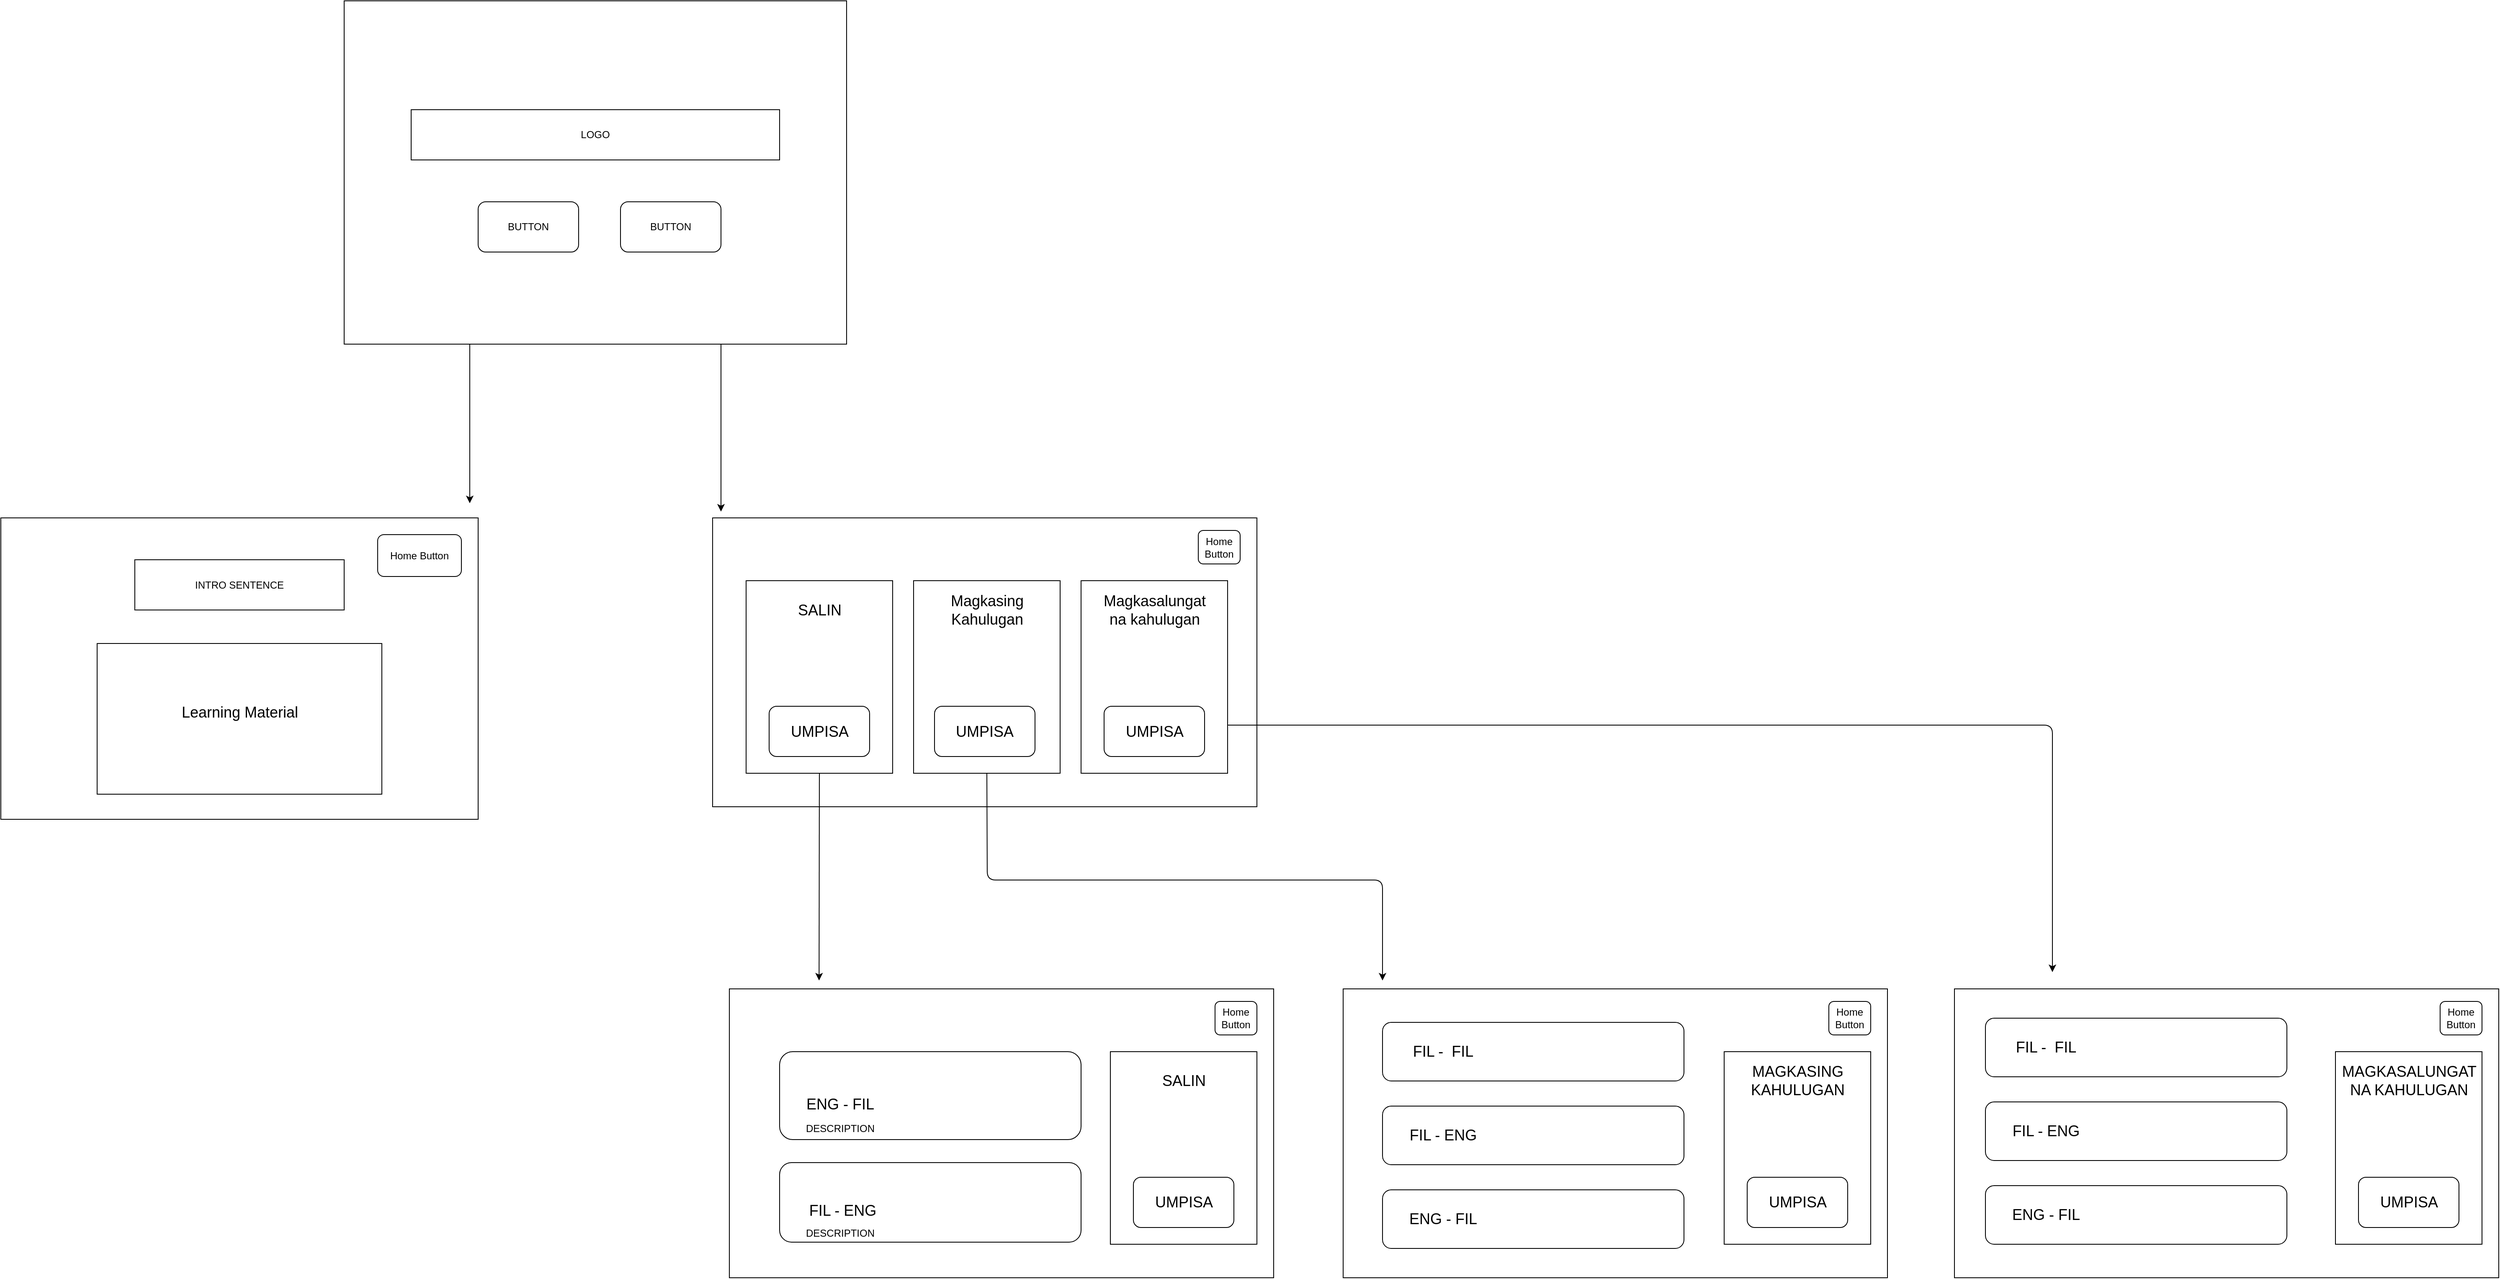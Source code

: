 <mxfile>
    <diagram id="Z-XK_OgWqQEbMDb6yz1o" name="STRUCTURE">
        <mxGraphModel dx="10160" dy="7790" grid="1" gridSize="10" guides="1" tooltips="1" connect="1" arrows="1" fold="1" page="1" pageScale="1" pageWidth="850" pageHeight="1100" math="0" shadow="0">
            <root>
                <mxCell id="0"/>
                <mxCell id="1" parent="0"/>
                <mxCell id="8" style="edgeStyle=none;html=1;exitX=0.25;exitY=1;exitDx=0;exitDy=0;" parent="1" source="2" edge="1">
                    <mxGeometry relative="1" as="geometry">
                        <mxPoint x="30" y="710" as="targetPoint"/>
                    </mxGeometry>
                </mxCell>
                <mxCell id="9" style="edgeStyle=none;html=1;exitX=0.75;exitY=1;exitDx=0;exitDy=0;" parent="1" source="2" edge="1">
                    <mxGeometry relative="1" as="geometry">
                        <mxPoint x="330" y="720" as="targetPoint"/>
                    </mxGeometry>
                </mxCell>
                <mxCell id="2" value="" style="rounded=0;whiteSpace=wrap;html=1;" parent="1" vertex="1">
                    <mxGeometry x="-120" y="110" width="600" height="410" as="geometry"/>
                </mxCell>
                <mxCell id="3" value="LOGO" style="rounded=0;whiteSpace=wrap;html=1;" parent="1" vertex="1">
                    <mxGeometry x="-40" y="240" width="440" height="60" as="geometry"/>
                </mxCell>
                <mxCell id="4" value="BUTTON" style="rounded=1;whiteSpace=wrap;html=1;" parent="1" vertex="1">
                    <mxGeometry x="40" y="350" width="120" height="60" as="geometry"/>
                </mxCell>
                <mxCell id="5" value="BUTTON" style="rounded=1;whiteSpace=wrap;html=1;" parent="1" vertex="1">
                    <mxGeometry x="210" y="350" width="120" height="60" as="geometry"/>
                </mxCell>
                <mxCell id="11" value="" style="rounded=0;whiteSpace=wrap;html=1;" parent="1" vertex="1">
                    <mxGeometry x="-530" y="727.5" width="570" height="360" as="geometry"/>
                </mxCell>
                <mxCell id="12" value="INTRO SENTENCE" style="rounded=0;whiteSpace=wrap;html=1;" parent="1" vertex="1">
                    <mxGeometry x="-370" y="777.5" width="250" height="60" as="geometry"/>
                </mxCell>
                <mxCell id="13" value="" style="rounded=0;whiteSpace=wrap;html=1;" parent="1" vertex="1">
                    <mxGeometry x="-415" y="877.5" width="340" height="180" as="geometry"/>
                </mxCell>
                <mxCell id="14" value="&lt;font style=&quot;font-size: 18px;&quot;&gt;Learning Material&lt;/font&gt;" style="text;html=1;strokeColor=none;fillColor=none;align=center;verticalAlign=middle;whiteSpace=wrap;rounded=0;" parent="1" vertex="1">
                    <mxGeometry x="-322.5" y="927.5" width="155" height="65" as="geometry"/>
                </mxCell>
                <mxCell id="15" value="Home Button" style="rounded=1;whiteSpace=wrap;html=1;" parent="1" vertex="1">
                    <mxGeometry x="-80" y="747.5" width="100" height="50" as="geometry"/>
                </mxCell>
                <mxCell id="17" value="" style="rounded=0;whiteSpace=wrap;html=1;fontSize=18;" parent="1" vertex="1">
                    <mxGeometry x="320" y="727.5" width="650" height="345" as="geometry"/>
                </mxCell>
                <mxCell id="18" value="Home Button" style="rounded=1;whiteSpace=wrap;html=1;" parent="1" vertex="1">
                    <mxGeometry x="900" y="742.5" width="50" height="40" as="geometry"/>
                </mxCell>
                <mxCell id="89" style="edgeStyle=none;html=1;exitX=0.5;exitY=1;exitDx=0;exitDy=0;fontSize=12;" parent="1" source="19" edge="1">
                    <mxGeometry relative="1" as="geometry">
                        <mxPoint x="447.143" y="1280" as="targetPoint"/>
                    </mxGeometry>
                </mxCell>
                <mxCell id="19" value="" style="rounded=0;whiteSpace=wrap;html=1;fontSize=18;" parent="1" vertex="1">
                    <mxGeometry x="360" y="802.5" width="175" height="230" as="geometry"/>
                </mxCell>
                <mxCell id="90" style="edgeStyle=none;html=1;exitX=0.5;exitY=1;exitDx=0;exitDy=0;fontSize=12;" parent="1" source="20" edge="1">
                    <mxGeometry relative="1" as="geometry">
                        <mxPoint x="1120" y="1280" as="targetPoint"/>
                        <Array as="points">
                            <mxPoint x="648" y="1160"/>
                            <mxPoint x="1120" y="1160"/>
                        </Array>
                    </mxGeometry>
                </mxCell>
                <mxCell id="20" value="" style="rounded=0;whiteSpace=wrap;html=1;fontSize=18;" parent="1" vertex="1">
                    <mxGeometry x="560" y="802.5" width="175" height="230" as="geometry"/>
                </mxCell>
                <mxCell id="91" style="edgeStyle=none;html=1;exitX=1;exitY=0.75;exitDx=0;exitDy=0;fontSize=12;" parent="1" source="21" edge="1">
                    <mxGeometry relative="1" as="geometry">
                        <mxPoint x="1920" y="1270" as="targetPoint"/>
                        <Array as="points">
                            <mxPoint x="1920" y="975"/>
                        </Array>
                    </mxGeometry>
                </mxCell>
                <mxCell id="21" value="" style="rounded=0;whiteSpace=wrap;html=1;fontSize=18;" parent="1" vertex="1">
                    <mxGeometry x="760" y="802.5" width="175" height="230" as="geometry"/>
                </mxCell>
                <mxCell id="22" value="SALIN" style="text;html=1;strokeColor=none;fillColor=none;align=center;verticalAlign=middle;whiteSpace=wrap;rounded=0;fontSize=18;" parent="1" vertex="1">
                    <mxGeometry x="417.5" y="822.5" width="60" height="30" as="geometry"/>
                </mxCell>
                <mxCell id="23" value="Magkasing&lt;br&gt;Kahulugan" style="text;html=1;strokeColor=none;fillColor=none;align=center;verticalAlign=middle;whiteSpace=wrap;rounded=0;fontSize=18;" parent="1" vertex="1">
                    <mxGeometry x="617.5" y="822.5" width="60" height="30" as="geometry"/>
                </mxCell>
                <mxCell id="24" value="Magkasalungat na kahulugan" style="text;html=1;strokeColor=none;fillColor=none;align=center;verticalAlign=middle;whiteSpace=wrap;rounded=0;fontSize=18;" parent="1" vertex="1">
                    <mxGeometry x="817.5" y="822.5" width="60" height="30" as="geometry"/>
                </mxCell>
                <mxCell id="25" value="UMPISA" style="rounded=1;whiteSpace=wrap;html=1;fontSize=18;" parent="1" vertex="1">
                    <mxGeometry x="387.5" y="952.5" width="120" height="60" as="geometry"/>
                </mxCell>
                <mxCell id="26" value="UMPISA" style="rounded=1;whiteSpace=wrap;html=1;fontSize=18;" parent="1" vertex="1">
                    <mxGeometry x="585" y="952.5" width="120" height="60" as="geometry"/>
                </mxCell>
                <mxCell id="27" value="UMPISA" style="rounded=1;whiteSpace=wrap;html=1;fontSize=18;" parent="1" vertex="1">
                    <mxGeometry x="787.5" y="952.5" width="120" height="60" as="geometry"/>
                </mxCell>
                <mxCell id="29" value="" style="rounded=0;whiteSpace=wrap;html=1;fontSize=18;" parent="1" vertex="1">
                    <mxGeometry x="340" y="1290" width="650" height="345" as="geometry"/>
                </mxCell>
                <mxCell id="30" value="Home Button" style="rounded=1;whiteSpace=wrap;html=1;" parent="1" vertex="1">
                    <mxGeometry x="920" y="1305" width="50" height="40" as="geometry"/>
                </mxCell>
                <mxCell id="31" value="" style="rounded=0;whiteSpace=wrap;html=1;fontSize=18;" parent="1" vertex="1">
                    <mxGeometry x="795" y="1365" width="175" height="230" as="geometry"/>
                </mxCell>
                <mxCell id="34" value="SALIN" style="text;html=1;strokeColor=none;fillColor=none;align=center;verticalAlign=middle;whiteSpace=wrap;rounded=0;fontSize=18;" parent="1" vertex="1">
                    <mxGeometry x="852.5" y="1385" width="60" height="30" as="geometry"/>
                </mxCell>
                <mxCell id="37" value="UMPISA" style="rounded=1;whiteSpace=wrap;html=1;fontSize=18;" parent="1" vertex="1">
                    <mxGeometry x="822.5" y="1515" width="120" height="60" as="geometry"/>
                </mxCell>
                <mxCell id="41" value="" style="rounded=1;whiteSpace=wrap;html=1;fontSize=18;" parent="1" vertex="1">
                    <mxGeometry x="400" y="1365" width="360" height="105" as="geometry"/>
                </mxCell>
                <mxCell id="42" value="" style="rounded=1;whiteSpace=wrap;html=1;fontSize=18;" parent="1" vertex="1">
                    <mxGeometry x="400" y="1497.5" width="360" height="95" as="geometry"/>
                </mxCell>
                <mxCell id="43" value="ENG - FIL" style="text;html=1;strokeColor=none;fillColor=none;align=center;verticalAlign=middle;whiteSpace=wrap;rounded=0;fontSize=18;" parent="1" vertex="1">
                    <mxGeometry x="320" y="1412.5" width="305" height="30" as="geometry"/>
                </mxCell>
                <mxCell id="44" value="FIL - ENG" style="text;html=1;strokeColor=none;fillColor=none;align=center;verticalAlign=middle;whiteSpace=wrap;rounded=0;fontSize=18;" parent="1" vertex="1">
                    <mxGeometry x="323" y="1540" width="305" height="30" as="geometry"/>
                </mxCell>
                <mxCell id="45" value="&lt;font style=&quot;font-size: 12px;&quot;&gt;DESCRIPTION&lt;/font&gt;" style="text;html=1;strokeColor=none;fillColor=none;align=center;verticalAlign=middle;whiteSpace=wrap;rounded=0;fontSize=18;" parent="1" vertex="1">
                    <mxGeometry x="320" y="1440" width="305" height="30" as="geometry"/>
                </mxCell>
                <mxCell id="46" value="&lt;font style=&quot;font-size: 12px;&quot;&gt;DESCRIPTION&lt;/font&gt;" style="text;html=1;strokeColor=none;fillColor=none;align=center;verticalAlign=middle;whiteSpace=wrap;rounded=0;fontSize=18;" parent="1" vertex="1">
                    <mxGeometry x="320" y="1565" width="305" height="30" as="geometry"/>
                </mxCell>
                <mxCell id="49" value="" style="rounded=0;whiteSpace=wrap;html=1;fontSize=18;" parent="1" vertex="1">
                    <mxGeometry x="1073" y="1290" width="650" height="345" as="geometry"/>
                </mxCell>
                <mxCell id="50" value="Home Button" style="rounded=1;whiteSpace=wrap;html=1;" parent="1" vertex="1">
                    <mxGeometry x="1653" y="1305" width="50" height="40" as="geometry"/>
                </mxCell>
                <mxCell id="51" value="" style="rounded=0;whiteSpace=wrap;html=1;fontSize=18;" parent="1" vertex="1">
                    <mxGeometry x="1528" y="1365" width="175" height="230" as="geometry"/>
                </mxCell>
                <mxCell id="52" value="MAGKASING&lt;br&gt;KAHULUGAN" style="text;html=1;strokeColor=none;fillColor=none;align=center;verticalAlign=middle;whiteSpace=wrap;rounded=0;fontSize=18;" parent="1" vertex="1">
                    <mxGeometry x="1585.5" y="1385" width="60" height="30" as="geometry"/>
                </mxCell>
                <mxCell id="53" value="UMPISA" style="rounded=1;whiteSpace=wrap;html=1;fontSize=18;" parent="1" vertex="1">
                    <mxGeometry x="1555.5" y="1515" width="120" height="60" as="geometry"/>
                </mxCell>
                <mxCell id="55" value="" style="rounded=1;whiteSpace=wrap;html=1;fontSize=18;" parent="1" vertex="1">
                    <mxGeometry x="1120" y="1330" width="360" height="70" as="geometry"/>
                </mxCell>
                <mxCell id="57" value="FIL -&amp;nbsp; FIL" style="text;html=1;strokeColor=none;fillColor=none;align=center;verticalAlign=middle;whiteSpace=wrap;rounded=0;fontSize=18;" parent="1" vertex="1">
                    <mxGeometry x="1040" y="1350" width="305" height="30" as="geometry"/>
                </mxCell>
                <mxCell id="61" value="" style="rounded=0;whiteSpace=wrap;html=1;fontSize=18;" parent="1" vertex="1">
                    <mxGeometry x="1803" y="1290" width="650" height="345" as="geometry"/>
                </mxCell>
                <mxCell id="62" value="Home Button" style="rounded=1;whiteSpace=wrap;html=1;" parent="1" vertex="1">
                    <mxGeometry x="2383" y="1305" width="50" height="40" as="geometry"/>
                </mxCell>
                <mxCell id="63" value="" style="rounded=0;whiteSpace=wrap;html=1;fontSize=18;" parent="1" vertex="1">
                    <mxGeometry x="2258" y="1365" width="175" height="230" as="geometry"/>
                </mxCell>
                <mxCell id="64" value="MAGKASALUNGAT NA KAHULUGAN" style="text;html=1;strokeColor=none;fillColor=none;align=center;verticalAlign=middle;whiteSpace=wrap;rounded=0;fontSize=18;" parent="1" vertex="1">
                    <mxGeometry x="2315.5" y="1385" width="60" height="30" as="geometry"/>
                </mxCell>
                <mxCell id="65" value="UMPISA" style="rounded=1;whiteSpace=wrap;html=1;fontSize=18;" parent="1" vertex="1">
                    <mxGeometry x="2285.5" y="1515" width="120" height="60" as="geometry"/>
                </mxCell>
                <mxCell id="78" value="" style="rounded=1;whiteSpace=wrap;html=1;fontSize=18;" parent="1" vertex="1">
                    <mxGeometry x="1120" y="1430" width="360" height="70" as="geometry"/>
                </mxCell>
                <mxCell id="79" value="FIL - ENG" style="text;html=1;strokeColor=none;fillColor=none;align=center;verticalAlign=middle;whiteSpace=wrap;rounded=0;fontSize=18;" parent="1" vertex="1">
                    <mxGeometry x="1040" y="1450" width="305" height="30" as="geometry"/>
                </mxCell>
                <mxCell id="80" value="" style="rounded=1;whiteSpace=wrap;html=1;fontSize=18;" parent="1" vertex="1">
                    <mxGeometry x="1120" y="1530" width="360" height="70" as="geometry"/>
                </mxCell>
                <mxCell id="81" value="ENG - FIL" style="text;html=1;strokeColor=none;fillColor=none;align=center;verticalAlign=middle;whiteSpace=wrap;rounded=0;fontSize=18;" parent="1" vertex="1">
                    <mxGeometry x="1040" y="1550" width="305" height="30" as="geometry"/>
                </mxCell>
                <mxCell id="83" value="" style="rounded=1;whiteSpace=wrap;html=1;fontSize=18;" parent="1" vertex="1">
                    <mxGeometry x="1840" y="1325" width="360" height="70" as="geometry"/>
                </mxCell>
                <mxCell id="84" value="FIL -&amp;nbsp; FIL" style="text;html=1;strokeColor=none;fillColor=none;align=center;verticalAlign=middle;whiteSpace=wrap;rounded=0;fontSize=18;" parent="1" vertex="1">
                    <mxGeometry x="1760" y="1345" width="305" height="30" as="geometry"/>
                </mxCell>
                <mxCell id="85" value="" style="rounded=1;whiteSpace=wrap;html=1;fontSize=18;" parent="1" vertex="1">
                    <mxGeometry x="1840" y="1425" width="360" height="70" as="geometry"/>
                </mxCell>
                <mxCell id="86" value="FIL - ENG" style="text;html=1;strokeColor=none;fillColor=none;align=center;verticalAlign=middle;whiteSpace=wrap;rounded=0;fontSize=18;" parent="1" vertex="1">
                    <mxGeometry x="1760" y="1445" width="305" height="30" as="geometry"/>
                </mxCell>
                <mxCell id="87" value="" style="rounded=1;whiteSpace=wrap;html=1;fontSize=18;" parent="1" vertex="1">
                    <mxGeometry x="1840" y="1525" width="360" height="70" as="geometry"/>
                </mxCell>
                <mxCell id="88" value="ENG - FIL" style="text;html=1;strokeColor=none;fillColor=none;align=center;verticalAlign=middle;whiteSpace=wrap;rounded=0;fontSize=18;" parent="1" vertex="1">
                    <mxGeometry x="1760" y="1545" width="305" height="30" as="geometry"/>
                </mxCell>
            </root>
        </mxGraphModel>
    </diagram>
    <diagram id="7n5tj9Ot-Ov_-QGPvdeU" name="Page-2">
        <mxGraphModel dx="1830" dy="820" grid="1" gridSize="10" guides="1" tooltips="1" connect="1" arrows="1" fold="1" page="1" pageScale="1" pageWidth="850" pageHeight="1100" math="0" shadow="0">
            <root>
                <mxCell id="0"/>
                <mxCell id="1" parent="0"/>
                <mxCell id="fdWj1TRqA2nJQhZeFtv6-1" style="edgeStyle=none;html=1;exitX=0.25;exitY=1;exitDx=0;exitDy=0;" edge="1" parent="1" source="fdWj1TRqA2nJQhZeFtv6-3">
                    <mxGeometry relative="1" as="geometry">
                        <mxPoint x="30" y="710" as="targetPoint"/>
                    </mxGeometry>
                </mxCell>
                <mxCell id="fdWj1TRqA2nJQhZeFtv6-2" style="edgeStyle=none;html=1;exitX=0.75;exitY=1;exitDx=0;exitDy=0;" edge="1" parent="1" source="fdWj1TRqA2nJQhZeFtv6-3">
                    <mxGeometry relative="1" as="geometry">
                        <mxPoint x="330" y="720" as="targetPoint"/>
                    </mxGeometry>
                </mxCell>
                <mxCell id="fdWj1TRqA2nJQhZeFtv6-3" value="" style="rounded=0;whiteSpace=wrap;html=1;" vertex="1" parent="1">
                    <mxGeometry x="-120" y="110" width="600" height="410" as="geometry"/>
                </mxCell>
                <mxCell id="fdWj1TRqA2nJQhZeFtv6-4" value="#logo" style="rounded=0;whiteSpace=wrap;html=1;" vertex="1" parent="1">
                    <mxGeometry x="-40" y="240" width="440" height="60" as="geometry"/>
                </mxCell>
                <mxCell id="fdWj1TRqA2nJQhZeFtv6-5" value=".start-menu-button&lt;br&gt;#matuto-button" style="rounded=1;whiteSpace=wrap;html=1;" vertex="1" parent="1">
                    <mxGeometry x="40" y="350" width="120" height="60" as="geometry"/>
                </mxCell>
                <mxCell id="fdWj1TRqA2nJQhZeFtv6-6" value=".start-menu-button&lt;br&gt;#maglaro-button" style="rounded=1;whiteSpace=wrap;html=1;" vertex="1" parent="1">
                    <mxGeometry x="210" y="350" width="120" height="60" as="geometry"/>
                </mxCell>
                <mxCell id="fdWj1TRqA2nJQhZeFtv6-7" value="" style="rounded=0;whiteSpace=wrap;html=1;" vertex="1" parent="1">
                    <mxGeometry x="-530" y="727.5" width="570" height="360" as="geometry"/>
                </mxCell>
                <mxCell id="fdWj1TRqA2nJQhZeFtv6-8" value="INTRO SENTENCE" style="rounded=0;whiteSpace=wrap;html=1;" vertex="1" parent="1">
                    <mxGeometry x="-370" y="777.5" width="250" height="60" as="geometry"/>
                </mxCell>
                <mxCell id="fdWj1TRqA2nJQhZeFtv6-9" value="" style="rounded=0;whiteSpace=wrap;html=1;" vertex="1" parent="1">
                    <mxGeometry x="-415" y="877.5" width="340" height="180" as="geometry"/>
                </mxCell>
                <mxCell id="fdWj1TRqA2nJQhZeFtv6-10" value="&lt;font style=&quot;font-size: 18px;&quot;&gt;Learning Material&lt;/font&gt;" style="text;html=1;strokeColor=none;fillColor=none;align=center;verticalAlign=middle;whiteSpace=wrap;rounded=0;" vertex="1" parent="1">
                    <mxGeometry x="-322.5" y="927.5" width="155" height="65" as="geometry"/>
                </mxCell>
                <mxCell id="fdWj1TRqA2nJQhZeFtv6-11" value=".home-button" style="rounded=1;whiteSpace=wrap;html=1;" vertex="1" parent="1">
                    <mxGeometry x="-80" y="747.5" width="100" height="50" as="geometry"/>
                </mxCell>
                <mxCell id="fdWj1TRqA2nJQhZeFtv6-12" value="" style="rounded=0;whiteSpace=wrap;html=1;fontSize=18;" vertex="1" parent="1">
                    <mxGeometry x="320" y="727.5" width="650" height="345" as="geometry"/>
                </mxCell>
                <mxCell id="fdWj1TRqA2nJQhZeFtv6-13" value="Home Button" style="rounded=1;whiteSpace=wrap;html=1;" vertex="1" parent="1">
                    <mxGeometry x="900" y="742.5" width="50" height="40" as="geometry"/>
                </mxCell>
                <mxCell id="fdWj1TRqA2nJQhZeFtv6-14" style="edgeStyle=none;html=1;exitX=0.5;exitY=1;exitDx=0;exitDy=0;fontSize=12;" edge="1" parent="1" source="fdWj1TRqA2nJQhZeFtv6-15">
                    <mxGeometry relative="1" as="geometry">
                        <mxPoint x="447.143" y="1280" as="targetPoint"/>
                    </mxGeometry>
                </mxCell>
                <mxCell id="fdWj1TRqA2nJQhZeFtv6-15" value="" style="rounded=0;whiteSpace=wrap;html=1;fontSize=18;" vertex="1" parent="1">
                    <mxGeometry x="360" y="802.5" width="175" height="230" as="geometry"/>
                </mxCell>
                <mxCell id="fdWj1TRqA2nJQhZeFtv6-16" style="edgeStyle=none;html=1;exitX=0.5;exitY=1;exitDx=0;exitDy=0;fontSize=12;" edge="1" parent="1" source="fdWj1TRqA2nJQhZeFtv6-17">
                    <mxGeometry relative="1" as="geometry">
                        <mxPoint x="1120" y="1280" as="targetPoint"/>
                        <Array as="points">
                            <mxPoint x="648" y="1160"/>
                            <mxPoint x="1120" y="1160"/>
                        </Array>
                    </mxGeometry>
                </mxCell>
                <mxCell id="fdWj1TRqA2nJQhZeFtv6-17" value="" style="rounded=0;whiteSpace=wrap;html=1;fontSize=18;" vertex="1" parent="1">
                    <mxGeometry x="560" y="802.5" width="175" height="230" as="geometry"/>
                </mxCell>
                <mxCell id="fdWj1TRqA2nJQhZeFtv6-18" style="edgeStyle=none;html=1;exitX=1;exitY=0.75;exitDx=0;exitDy=0;fontSize=12;" edge="1" parent="1" source="fdWj1TRqA2nJQhZeFtv6-19">
                    <mxGeometry relative="1" as="geometry">
                        <mxPoint x="1920" y="1270" as="targetPoint"/>
                        <Array as="points">
                            <mxPoint x="1920" y="975"/>
                        </Array>
                    </mxGeometry>
                </mxCell>
                <mxCell id="fdWj1TRqA2nJQhZeFtv6-19" value="" style="rounded=0;whiteSpace=wrap;html=1;fontSize=18;" vertex="1" parent="1">
                    <mxGeometry x="760" y="802.5" width="175" height="230" as="geometry"/>
                </mxCell>
                <mxCell id="fdWj1TRqA2nJQhZeFtv6-20" value="SALIN" style="text;html=1;strokeColor=none;fillColor=none;align=center;verticalAlign=middle;whiteSpace=wrap;rounded=0;fontSize=18;" vertex="1" parent="1">
                    <mxGeometry x="417.5" y="822.5" width="60" height="30" as="geometry"/>
                </mxCell>
                <mxCell id="fdWj1TRqA2nJQhZeFtv6-21" value="Magkasing&lt;br&gt;Kahulugan" style="text;html=1;strokeColor=none;fillColor=none;align=center;verticalAlign=middle;whiteSpace=wrap;rounded=0;fontSize=18;" vertex="1" parent="1">
                    <mxGeometry x="617.5" y="822.5" width="60" height="30" as="geometry"/>
                </mxCell>
                <mxCell id="fdWj1TRqA2nJQhZeFtv6-22" value="Magkasalungat na kahulugan" style="text;html=1;strokeColor=none;fillColor=none;align=center;verticalAlign=middle;whiteSpace=wrap;rounded=0;fontSize=18;" vertex="1" parent="1">
                    <mxGeometry x="817.5" y="822.5" width="60" height="30" as="geometry"/>
                </mxCell>
                <mxCell id="fdWj1TRqA2nJQhZeFtv6-23" value="UMPISA" style="rounded=1;whiteSpace=wrap;html=1;fontSize=18;" vertex="1" parent="1">
                    <mxGeometry x="387.5" y="952.5" width="120" height="60" as="geometry"/>
                </mxCell>
                <mxCell id="fdWj1TRqA2nJQhZeFtv6-24" value="UMPISA" style="rounded=1;whiteSpace=wrap;html=1;fontSize=18;" vertex="1" parent="1">
                    <mxGeometry x="585" y="952.5" width="120" height="60" as="geometry"/>
                </mxCell>
                <mxCell id="fdWj1TRqA2nJQhZeFtv6-25" value="UMPISA" style="rounded=1;whiteSpace=wrap;html=1;fontSize=18;" vertex="1" parent="1">
                    <mxGeometry x="787.5" y="952.5" width="120" height="60" as="geometry"/>
                </mxCell>
                <mxCell id="fdWj1TRqA2nJQhZeFtv6-26" value="" style="rounded=0;whiteSpace=wrap;html=1;fontSize=18;" vertex="1" parent="1">
                    <mxGeometry x="340" y="1290" width="650" height="345" as="geometry"/>
                </mxCell>
                <mxCell id="fdWj1TRqA2nJQhZeFtv6-27" value="Home Button" style="rounded=1;whiteSpace=wrap;html=1;" vertex="1" parent="1">
                    <mxGeometry x="920" y="1305" width="50" height="40" as="geometry"/>
                </mxCell>
                <mxCell id="fdWj1TRqA2nJQhZeFtv6-28" value="" style="rounded=0;whiteSpace=wrap;html=1;fontSize=18;" vertex="1" parent="1">
                    <mxGeometry x="795" y="1365" width="175" height="230" as="geometry"/>
                </mxCell>
                <mxCell id="fdWj1TRqA2nJQhZeFtv6-29" value="SALIN" style="text;html=1;strokeColor=none;fillColor=none;align=center;verticalAlign=middle;whiteSpace=wrap;rounded=0;fontSize=18;" vertex="1" parent="1">
                    <mxGeometry x="852.5" y="1385" width="60" height="30" as="geometry"/>
                </mxCell>
                <mxCell id="fdWj1TRqA2nJQhZeFtv6-30" value="UMPISA" style="rounded=1;whiteSpace=wrap;html=1;fontSize=18;" vertex="1" parent="1">
                    <mxGeometry x="822.5" y="1515" width="120" height="60" as="geometry"/>
                </mxCell>
                <mxCell id="fdWj1TRqA2nJQhZeFtv6-31" value="" style="rounded=1;whiteSpace=wrap;html=1;fontSize=18;" vertex="1" parent="1">
                    <mxGeometry x="400" y="1365" width="360" height="105" as="geometry"/>
                </mxCell>
                <mxCell id="fdWj1TRqA2nJQhZeFtv6-32" value="" style="rounded=1;whiteSpace=wrap;html=1;fontSize=18;" vertex="1" parent="1">
                    <mxGeometry x="400" y="1497.5" width="360" height="95" as="geometry"/>
                </mxCell>
                <mxCell id="fdWj1TRqA2nJQhZeFtv6-33" value="ENG - FIL" style="text;html=1;strokeColor=none;fillColor=none;align=center;verticalAlign=middle;whiteSpace=wrap;rounded=0;fontSize=18;" vertex="1" parent="1">
                    <mxGeometry x="320" y="1412.5" width="305" height="30" as="geometry"/>
                </mxCell>
                <mxCell id="fdWj1TRqA2nJQhZeFtv6-34" value="FIL - ENG" style="text;html=1;strokeColor=none;fillColor=none;align=center;verticalAlign=middle;whiteSpace=wrap;rounded=0;fontSize=18;" vertex="1" parent="1">
                    <mxGeometry x="323" y="1540" width="305" height="30" as="geometry"/>
                </mxCell>
                <mxCell id="fdWj1TRqA2nJQhZeFtv6-35" value="&lt;font style=&quot;font-size: 12px;&quot;&gt;DESCRIPTION&lt;/font&gt;" style="text;html=1;strokeColor=none;fillColor=none;align=center;verticalAlign=middle;whiteSpace=wrap;rounded=0;fontSize=18;" vertex="1" parent="1">
                    <mxGeometry x="320" y="1440" width="305" height="30" as="geometry"/>
                </mxCell>
                <mxCell id="fdWj1TRqA2nJQhZeFtv6-36" value="&lt;font style=&quot;font-size: 12px;&quot;&gt;DESCRIPTION&lt;/font&gt;" style="text;html=1;strokeColor=none;fillColor=none;align=center;verticalAlign=middle;whiteSpace=wrap;rounded=0;fontSize=18;" vertex="1" parent="1">
                    <mxGeometry x="320" y="1565" width="305" height="30" as="geometry"/>
                </mxCell>
                <mxCell id="fdWj1TRqA2nJQhZeFtv6-37" value="" style="rounded=0;whiteSpace=wrap;html=1;fontSize=18;" vertex="1" parent="1">
                    <mxGeometry x="1073" y="1290" width="650" height="345" as="geometry"/>
                </mxCell>
                <mxCell id="fdWj1TRqA2nJQhZeFtv6-38" value="Home Button" style="rounded=1;whiteSpace=wrap;html=1;" vertex="1" parent="1">
                    <mxGeometry x="1653" y="1305" width="50" height="40" as="geometry"/>
                </mxCell>
                <mxCell id="fdWj1TRqA2nJQhZeFtv6-39" value="" style="rounded=0;whiteSpace=wrap;html=1;fontSize=18;" vertex="1" parent="1">
                    <mxGeometry x="1528" y="1365" width="175" height="230" as="geometry"/>
                </mxCell>
                <mxCell id="fdWj1TRqA2nJQhZeFtv6-40" value="MAGKASING&lt;br&gt;KAHULUGAN" style="text;html=1;strokeColor=none;fillColor=none;align=center;verticalAlign=middle;whiteSpace=wrap;rounded=0;fontSize=18;" vertex="1" parent="1">
                    <mxGeometry x="1585.5" y="1385" width="60" height="30" as="geometry"/>
                </mxCell>
                <mxCell id="fdWj1TRqA2nJQhZeFtv6-41" value="UMPISA" style="rounded=1;whiteSpace=wrap;html=1;fontSize=18;" vertex="1" parent="1">
                    <mxGeometry x="1555.5" y="1515" width="120" height="60" as="geometry"/>
                </mxCell>
                <mxCell id="fdWj1TRqA2nJQhZeFtv6-42" value="" style="rounded=1;whiteSpace=wrap;html=1;fontSize=18;" vertex="1" parent="1">
                    <mxGeometry x="1120" y="1330" width="360" height="70" as="geometry"/>
                </mxCell>
                <mxCell id="fdWj1TRqA2nJQhZeFtv6-43" value="FIL -&amp;nbsp; FIL" style="text;html=1;strokeColor=none;fillColor=none;align=center;verticalAlign=middle;whiteSpace=wrap;rounded=0;fontSize=18;" vertex="1" parent="1">
                    <mxGeometry x="1040" y="1350" width="305" height="30" as="geometry"/>
                </mxCell>
                <mxCell id="fdWj1TRqA2nJQhZeFtv6-44" value="" style="rounded=0;whiteSpace=wrap;html=1;fontSize=18;" vertex="1" parent="1">
                    <mxGeometry x="1803" y="1290" width="650" height="345" as="geometry"/>
                </mxCell>
                <mxCell id="fdWj1TRqA2nJQhZeFtv6-45" value="Home Button" style="rounded=1;whiteSpace=wrap;html=1;" vertex="1" parent="1">
                    <mxGeometry x="2383" y="1305" width="50" height="40" as="geometry"/>
                </mxCell>
                <mxCell id="fdWj1TRqA2nJQhZeFtv6-46" value="" style="rounded=0;whiteSpace=wrap;html=1;fontSize=18;" vertex="1" parent="1">
                    <mxGeometry x="2258" y="1365" width="175" height="230" as="geometry"/>
                </mxCell>
                <mxCell id="fdWj1TRqA2nJQhZeFtv6-47" value="MAGKASALUNGAT NA KAHULUGAN" style="text;html=1;strokeColor=none;fillColor=none;align=center;verticalAlign=middle;whiteSpace=wrap;rounded=0;fontSize=18;" vertex="1" parent="1">
                    <mxGeometry x="2315.5" y="1385" width="60" height="30" as="geometry"/>
                </mxCell>
                <mxCell id="fdWj1TRqA2nJQhZeFtv6-48" value="UMPISA" style="rounded=1;whiteSpace=wrap;html=1;fontSize=18;" vertex="1" parent="1">
                    <mxGeometry x="2285.5" y="1515" width="120" height="60" as="geometry"/>
                </mxCell>
                <mxCell id="fdWj1TRqA2nJQhZeFtv6-49" value="" style="rounded=1;whiteSpace=wrap;html=1;fontSize=18;" vertex="1" parent="1">
                    <mxGeometry x="1120" y="1430" width="360" height="70" as="geometry"/>
                </mxCell>
                <mxCell id="fdWj1TRqA2nJQhZeFtv6-50" value="FIL - ENG" style="text;html=1;strokeColor=none;fillColor=none;align=center;verticalAlign=middle;whiteSpace=wrap;rounded=0;fontSize=18;" vertex="1" parent="1">
                    <mxGeometry x="1040" y="1450" width="305" height="30" as="geometry"/>
                </mxCell>
                <mxCell id="fdWj1TRqA2nJQhZeFtv6-51" value="" style="rounded=1;whiteSpace=wrap;html=1;fontSize=18;" vertex="1" parent="1">
                    <mxGeometry x="1120" y="1530" width="360" height="70" as="geometry"/>
                </mxCell>
                <mxCell id="fdWj1TRqA2nJQhZeFtv6-52" value="ENG - FIL" style="text;html=1;strokeColor=none;fillColor=none;align=center;verticalAlign=middle;whiteSpace=wrap;rounded=0;fontSize=18;" vertex="1" parent="1">
                    <mxGeometry x="1040" y="1550" width="305" height="30" as="geometry"/>
                </mxCell>
                <mxCell id="fdWj1TRqA2nJQhZeFtv6-53" value="" style="rounded=1;whiteSpace=wrap;html=1;fontSize=18;" vertex="1" parent="1">
                    <mxGeometry x="1840" y="1325" width="360" height="70" as="geometry"/>
                </mxCell>
                <mxCell id="fdWj1TRqA2nJQhZeFtv6-54" value="FIL -&amp;nbsp; FIL" style="text;html=1;strokeColor=none;fillColor=none;align=center;verticalAlign=middle;whiteSpace=wrap;rounded=0;fontSize=18;" vertex="1" parent="1">
                    <mxGeometry x="1760" y="1345" width="305" height="30" as="geometry"/>
                </mxCell>
                <mxCell id="fdWj1TRqA2nJQhZeFtv6-55" value="" style="rounded=1;whiteSpace=wrap;html=1;fontSize=18;" vertex="1" parent="1">
                    <mxGeometry x="1840" y="1425" width="360" height="70" as="geometry"/>
                </mxCell>
                <mxCell id="fdWj1TRqA2nJQhZeFtv6-56" value="FIL - ENG" style="text;html=1;strokeColor=none;fillColor=none;align=center;verticalAlign=middle;whiteSpace=wrap;rounded=0;fontSize=18;" vertex="1" parent="1">
                    <mxGeometry x="1760" y="1445" width="305" height="30" as="geometry"/>
                </mxCell>
                <mxCell id="fdWj1TRqA2nJQhZeFtv6-57" value="" style="rounded=1;whiteSpace=wrap;html=1;fontSize=18;" vertex="1" parent="1">
                    <mxGeometry x="1840" y="1525" width="360" height="70" as="geometry"/>
                </mxCell>
                <mxCell id="fdWj1TRqA2nJQhZeFtv6-58" value="ENG - FIL" style="text;html=1;strokeColor=none;fillColor=none;align=center;verticalAlign=middle;whiteSpace=wrap;rounded=0;fontSize=18;" vertex="1" parent="1">
                    <mxGeometry x="1760" y="1545" width="305" height="30" as="geometry"/>
                </mxCell>
                <mxCell id="fdWj1TRqA2nJQhZeFtv6-59" value="#home-page" style="rounded=0;whiteSpace=wrap;html=1;" vertex="1" parent="1">
                    <mxGeometry x="-100" y="130" width="150" height="40" as="geometry"/>
                </mxCell>
            </root>
        </mxGraphModel>
    </diagram>
</mxfile>